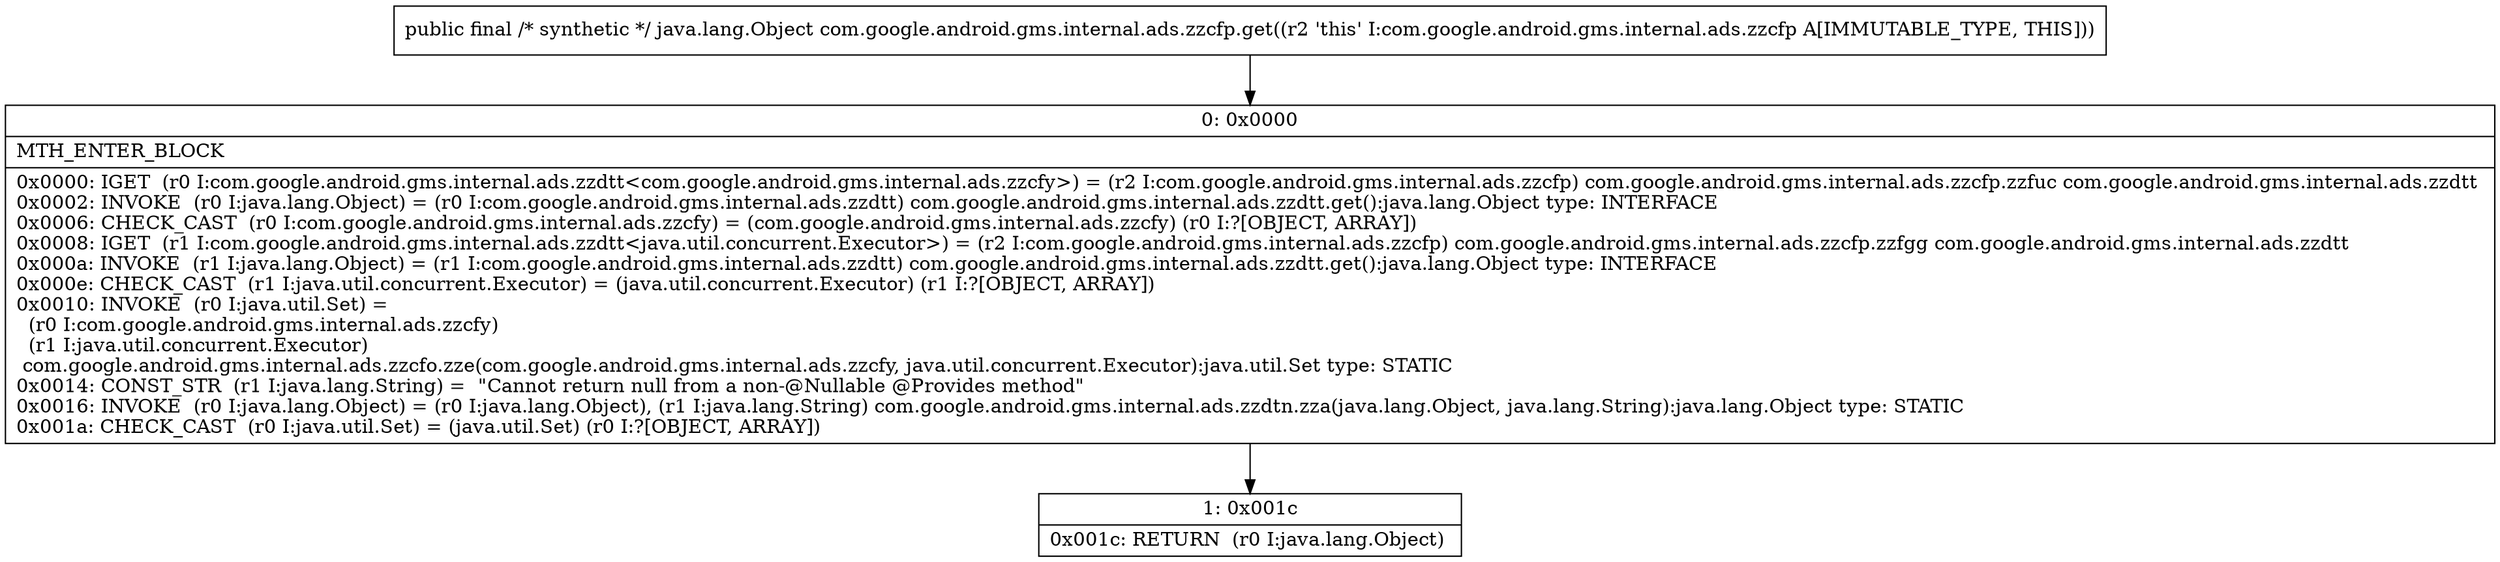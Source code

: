 digraph "CFG forcom.google.android.gms.internal.ads.zzcfp.get()Ljava\/lang\/Object;" {
Node_0 [shape=record,label="{0\:\ 0x0000|MTH_ENTER_BLOCK\l|0x0000: IGET  (r0 I:com.google.android.gms.internal.ads.zzdtt\<com.google.android.gms.internal.ads.zzcfy\>) = (r2 I:com.google.android.gms.internal.ads.zzcfp) com.google.android.gms.internal.ads.zzcfp.zzfuc com.google.android.gms.internal.ads.zzdtt \l0x0002: INVOKE  (r0 I:java.lang.Object) = (r0 I:com.google.android.gms.internal.ads.zzdtt) com.google.android.gms.internal.ads.zzdtt.get():java.lang.Object type: INTERFACE \l0x0006: CHECK_CAST  (r0 I:com.google.android.gms.internal.ads.zzcfy) = (com.google.android.gms.internal.ads.zzcfy) (r0 I:?[OBJECT, ARRAY]) \l0x0008: IGET  (r1 I:com.google.android.gms.internal.ads.zzdtt\<java.util.concurrent.Executor\>) = (r2 I:com.google.android.gms.internal.ads.zzcfp) com.google.android.gms.internal.ads.zzcfp.zzfgg com.google.android.gms.internal.ads.zzdtt \l0x000a: INVOKE  (r1 I:java.lang.Object) = (r1 I:com.google.android.gms.internal.ads.zzdtt) com.google.android.gms.internal.ads.zzdtt.get():java.lang.Object type: INTERFACE \l0x000e: CHECK_CAST  (r1 I:java.util.concurrent.Executor) = (java.util.concurrent.Executor) (r1 I:?[OBJECT, ARRAY]) \l0x0010: INVOKE  (r0 I:java.util.Set) = \l  (r0 I:com.google.android.gms.internal.ads.zzcfy)\l  (r1 I:java.util.concurrent.Executor)\l com.google.android.gms.internal.ads.zzcfo.zze(com.google.android.gms.internal.ads.zzcfy, java.util.concurrent.Executor):java.util.Set type: STATIC \l0x0014: CONST_STR  (r1 I:java.lang.String) =  \"Cannot return null from a non\-@Nullable @Provides method\" \l0x0016: INVOKE  (r0 I:java.lang.Object) = (r0 I:java.lang.Object), (r1 I:java.lang.String) com.google.android.gms.internal.ads.zzdtn.zza(java.lang.Object, java.lang.String):java.lang.Object type: STATIC \l0x001a: CHECK_CAST  (r0 I:java.util.Set) = (java.util.Set) (r0 I:?[OBJECT, ARRAY]) \l}"];
Node_1 [shape=record,label="{1\:\ 0x001c|0x001c: RETURN  (r0 I:java.lang.Object) \l}"];
MethodNode[shape=record,label="{public final \/* synthetic *\/ java.lang.Object com.google.android.gms.internal.ads.zzcfp.get((r2 'this' I:com.google.android.gms.internal.ads.zzcfp A[IMMUTABLE_TYPE, THIS])) }"];
MethodNode -> Node_0;
Node_0 -> Node_1;
}

